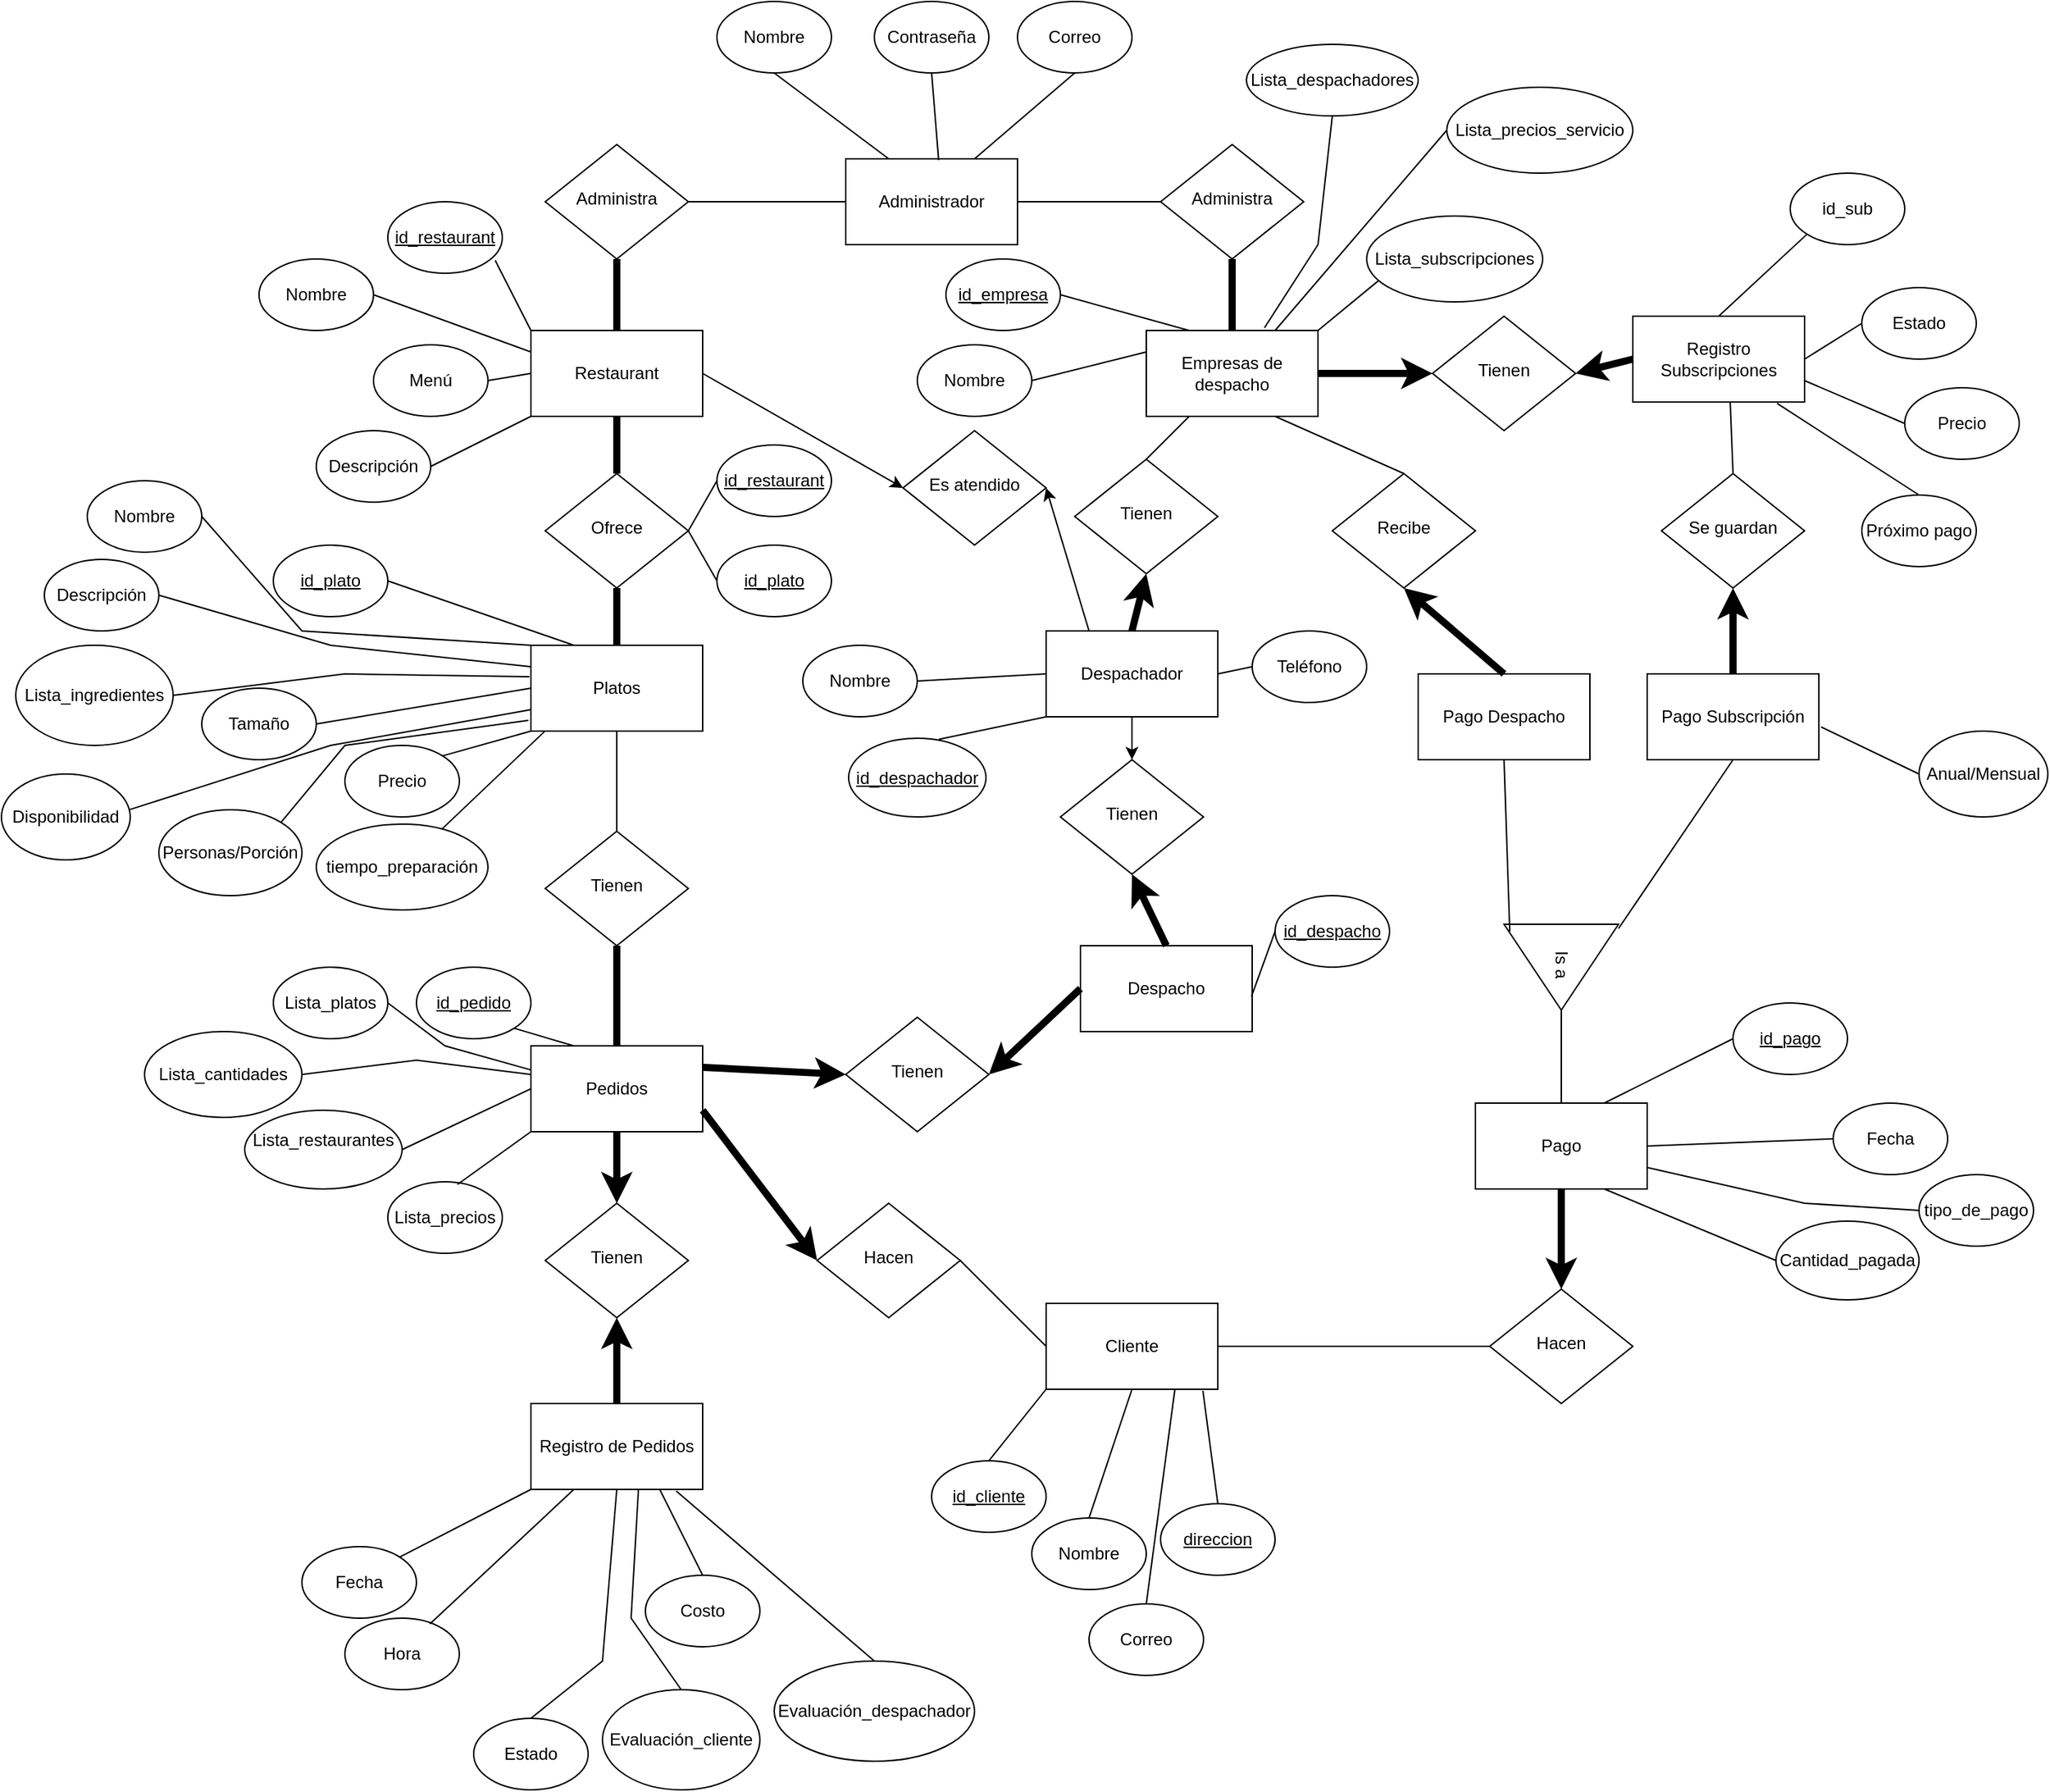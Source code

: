 <mxfile version="24.2.5" type="github">
  <diagram id="C5RBs43oDa-KdzZeNtuy" name="Page-1">
    <mxGraphModel dx="2714" dy="2046" grid="1" gridSize="10" guides="1" tooltips="1" connect="1" arrows="1" fold="1" page="1" pageScale="1" pageWidth="827" pageHeight="1169" math="0" shadow="0">
      <root>
        <mxCell id="WIyWlLk6GJQsqaUBKTNV-0" />
        <mxCell id="WIyWlLk6GJQsqaUBKTNV-1" parent="WIyWlLk6GJQsqaUBKTNV-0" />
        <mxCell id="WIyWlLk6GJQsqaUBKTNV-6" value="Administra" style="rhombus;whiteSpace=wrap;html=1;shadow=0;fontFamily=Helvetica;fontSize=12;align=center;strokeWidth=1;spacing=6;spacingTop=-4;" parent="WIyWlLk6GJQsqaUBKTNV-1" vertex="1">
          <mxGeometry x="130" y="10" width="100" height="80" as="geometry" />
        </mxCell>
        <mxCell id="WIyWlLk6GJQsqaUBKTNV-10" value="Ofrece" style="rhombus;whiteSpace=wrap;html=1;shadow=0;fontFamily=Helvetica;fontSize=12;align=center;strokeWidth=1;spacing=6;spacingTop=-4;" parent="WIyWlLk6GJQsqaUBKTNV-1" vertex="1">
          <mxGeometry x="130" y="240" width="100" height="80" as="geometry" />
        </mxCell>
        <mxCell id="P7yukmsBVSewSL0_P7Qi-1" value="Administrador" style="rounded=0;whiteSpace=wrap;html=1;" parent="WIyWlLk6GJQsqaUBKTNV-1" vertex="1">
          <mxGeometry x="340" y="20" width="120" height="60" as="geometry" />
        </mxCell>
        <mxCell id="P7yukmsBVSewSL0_P7Qi-2" value="Restaurant" style="rounded=0;whiteSpace=wrap;html=1;" parent="WIyWlLk6GJQsqaUBKTNV-1" vertex="1">
          <mxGeometry x="120" y="140" width="120" height="60" as="geometry" />
        </mxCell>
        <mxCell id="P7yukmsBVSewSL0_P7Qi-3" value="&lt;u&gt;id_restaurant&lt;/u&gt;" style="ellipse;whiteSpace=wrap;html=1;" parent="WIyWlLk6GJQsqaUBKTNV-1" vertex="1">
          <mxGeometry x="20" y="50" width="80" height="50" as="geometry" />
        </mxCell>
        <mxCell id="P7yukmsBVSewSL0_P7Qi-6" value="" style="endArrow=none;html=1;rounded=0;entryX=0;entryY=0.5;entryDx=0;entryDy=0;exitX=1;exitY=0.5;exitDx=0;exitDy=0;" parent="WIyWlLk6GJQsqaUBKTNV-1" source="P7yukmsBVSewSL0_P7Qi-1" target="P7yukmsBVSewSL0_P7Qi-9" edge="1">
          <mxGeometry width="50" height="50" relative="1" as="geometry">
            <mxPoint x="390" y="50" as="sourcePoint" />
            <mxPoint x="440" as="targetPoint" />
          </mxGeometry>
        </mxCell>
        <mxCell id="P7yukmsBVSewSL0_P7Qi-7" value="" style="endArrow=none;html=1;rounded=0;entryX=0.938;entryY=0.82;entryDx=0;entryDy=0;entryPerimeter=0;exitX=0;exitY=0;exitDx=0;exitDy=0;" parent="WIyWlLk6GJQsqaUBKTNV-1" source="P7yukmsBVSewSL0_P7Qi-2" target="P7yukmsBVSewSL0_P7Qi-3" edge="1">
          <mxGeometry width="50" height="50" relative="1" as="geometry">
            <mxPoint x="110" y="140" as="sourcePoint" />
            <mxPoint x="160" y="90" as="targetPoint" />
          </mxGeometry>
        </mxCell>
        <mxCell id="P7yukmsBVSewSL0_P7Qi-8" value="Nombre" style="ellipse;whiteSpace=wrap;html=1;" parent="WIyWlLk6GJQsqaUBKTNV-1" vertex="1">
          <mxGeometry x="-70" y="90" width="80" height="50" as="geometry" />
        </mxCell>
        <mxCell id="P7yukmsBVSewSL0_P7Qi-9" value="Administra" style="rhombus;whiteSpace=wrap;html=1;shadow=0;fontFamily=Helvetica;fontSize=12;align=center;strokeWidth=1;spacing=6;spacingTop=-4;" parent="WIyWlLk6GJQsqaUBKTNV-1" vertex="1">
          <mxGeometry x="560" y="10" width="100" height="80" as="geometry" />
        </mxCell>
        <mxCell id="P7yukmsBVSewSL0_P7Qi-13" value="Platos" style="rounded=0;whiteSpace=wrap;html=1;" parent="WIyWlLk6GJQsqaUBKTNV-1" vertex="1">
          <mxGeometry x="120" y="360" width="120" height="60" as="geometry" />
        </mxCell>
        <mxCell id="P7yukmsBVSewSL0_P7Qi-14" value="Tienen" style="rhombus;whiteSpace=wrap;html=1;shadow=0;fontFamily=Helvetica;fontSize=12;align=center;strokeWidth=1;spacing=6;spacingTop=-4;" parent="WIyWlLk6GJQsqaUBKTNV-1" vertex="1">
          <mxGeometry x="130" y="490" width="100" height="80" as="geometry" />
        </mxCell>
        <mxCell id="P7yukmsBVSewSL0_P7Qi-16" value="Pedidos" style="rounded=0;whiteSpace=wrap;html=1;" parent="WIyWlLk6GJQsqaUBKTNV-1" vertex="1">
          <mxGeometry x="120" y="640" width="120" height="60" as="geometry" />
        </mxCell>
        <mxCell id="P7yukmsBVSewSL0_P7Qi-17" value="Registro de Pedidos" style="rounded=0;whiteSpace=wrap;html=1;" parent="WIyWlLk6GJQsqaUBKTNV-1" vertex="1">
          <mxGeometry x="120" y="890" width="120" height="60" as="geometry" />
        </mxCell>
        <mxCell id="P7yukmsBVSewSL0_P7Qi-18" value="Despachador" style="rounded=0;whiteSpace=wrap;html=1;" parent="WIyWlLk6GJQsqaUBKTNV-1" vertex="1">
          <mxGeometry x="480" y="350" width="120" height="60" as="geometry" />
        </mxCell>
        <mxCell id="P7yukmsBVSewSL0_P7Qi-19" value="Cliente" style="rounded=0;whiteSpace=wrap;html=1;" parent="WIyWlLk6GJQsqaUBKTNV-1" vertex="1">
          <mxGeometry x="480" y="820" width="120" height="60" as="geometry" />
        </mxCell>
        <mxCell id="P7yukmsBVSewSL0_P7Qi-20" value="Empresas de despacho" style="rounded=0;whiteSpace=wrap;html=1;" parent="WIyWlLk6GJQsqaUBKTNV-1" vertex="1">
          <mxGeometry x="550" y="140" width="120" height="60" as="geometry" />
        </mxCell>
        <mxCell id="P7yukmsBVSewSL0_P7Qi-21" value="Despacho" style="rounded=0;whiteSpace=wrap;html=1;" parent="WIyWlLk6GJQsqaUBKTNV-1" vertex="1">
          <mxGeometry x="504" y="570" width="120" height="60" as="geometry" />
        </mxCell>
        <mxCell id="P7yukmsBVSewSL0_P7Qi-22" value="Tienen" style="rhombus;whiteSpace=wrap;html=1;shadow=0;fontFamily=Helvetica;fontSize=12;align=center;strokeWidth=1;spacing=6;spacingTop=-4;" parent="WIyWlLk6GJQsqaUBKTNV-1" vertex="1">
          <mxGeometry x="340" y="620" width="100" height="80" as="geometry" />
        </mxCell>
        <mxCell id="P7yukmsBVSewSL0_P7Qi-23" value="Tienen" style="rhombus;whiteSpace=wrap;html=1;shadow=0;fontFamily=Helvetica;fontSize=12;align=center;strokeWidth=1;spacing=6;spacingTop=-4;" parent="WIyWlLk6GJQsqaUBKTNV-1" vertex="1">
          <mxGeometry x="130" y="750" width="100" height="80" as="geometry" />
        </mxCell>
        <mxCell id="P7yukmsBVSewSL0_P7Qi-24" value="Hacen" style="rhombus;whiteSpace=wrap;html=1;shadow=0;fontFamily=Helvetica;fontSize=12;align=center;strokeWidth=1;spacing=6;spacingTop=-4;" parent="WIyWlLk6GJQsqaUBKTNV-1" vertex="1">
          <mxGeometry x="320" y="750" width="100" height="80" as="geometry" />
        </mxCell>
        <mxCell id="P7yukmsBVSewSL0_P7Qi-25" value="Hacen" style="rhombus;whiteSpace=wrap;html=1;shadow=0;fontFamily=Helvetica;fontSize=12;align=center;strokeWidth=1;spacing=6;spacingTop=-4;" parent="WIyWlLk6GJQsqaUBKTNV-1" vertex="1">
          <mxGeometry x="790" y="810" width="100" height="80" as="geometry" />
        </mxCell>
        <mxCell id="P7yukmsBVSewSL0_P7Qi-26" value="Pago" style="rounded=0;whiteSpace=wrap;html=1;" parent="WIyWlLk6GJQsqaUBKTNV-1" vertex="1">
          <mxGeometry x="780" y="680" width="120" height="60" as="geometry" />
        </mxCell>
        <mxCell id="P7yukmsBVSewSL0_P7Qi-27" value="Is a&amp;nbsp;" style="triangle;whiteSpace=wrap;html=1;rotation=90;" parent="WIyWlLk6GJQsqaUBKTNV-1" vertex="1">
          <mxGeometry x="810" y="545" width="60" height="80" as="geometry" />
        </mxCell>
        <mxCell id="P7yukmsBVSewSL0_P7Qi-28" value="Pago Despacho" style="rounded=0;whiteSpace=wrap;html=1;" parent="WIyWlLk6GJQsqaUBKTNV-1" vertex="1">
          <mxGeometry x="740" y="380" width="120" height="60" as="geometry" />
        </mxCell>
        <mxCell id="P7yukmsBVSewSL0_P7Qi-29" value="Pago Subscripción" style="rounded=0;whiteSpace=wrap;html=1;" parent="WIyWlLk6GJQsqaUBKTNV-1" vertex="1">
          <mxGeometry x="900" y="380" width="120" height="60" as="geometry" />
        </mxCell>
        <mxCell id="P7yukmsBVSewSL0_P7Qi-30" value="Registro Subscripciones" style="rounded=0;whiteSpace=wrap;html=1;" parent="WIyWlLk6GJQsqaUBKTNV-1" vertex="1">
          <mxGeometry x="890" y="130" width="120" height="60" as="geometry" />
        </mxCell>
        <mxCell id="P7yukmsBVSewSL0_P7Qi-31" value="Recibe" style="rhombus;whiteSpace=wrap;html=1;shadow=0;fontFamily=Helvetica;fontSize=12;align=center;strokeWidth=1;spacing=6;spacingTop=-4;" parent="WIyWlLk6GJQsqaUBKTNV-1" vertex="1">
          <mxGeometry x="680" y="240" width="100" height="80" as="geometry" />
        </mxCell>
        <mxCell id="P7yukmsBVSewSL0_P7Qi-32" value="Se guardan" style="rhombus;whiteSpace=wrap;html=1;shadow=0;fontFamily=Helvetica;fontSize=12;align=center;strokeWidth=1;spacing=6;spacingTop=-4;" parent="WIyWlLk6GJQsqaUBKTNV-1" vertex="1">
          <mxGeometry x="910" y="240" width="100" height="80" as="geometry" />
        </mxCell>
        <mxCell id="P7yukmsBVSewSL0_P7Qi-33" value="Tienen" style="rhombus;whiteSpace=wrap;html=1;shadow=0;fontFamily=Helvetica;fontSize=12;align=center;strokeWidth=1;spacing=6;spacingTop=-4;" parent="WIyWlLk6GJQsqaUBKTNV-1" vertex="1">
          <mxGeometry x="750" y="130" width="100" height="80" as="geometry" />
        </mxCell>
        <mxCell id="P7yukmsBVSewSL0_P7Qi-34" value="" style="endArrow=none;html=1;rounded=0;exitX=1;exitY=0.5;exitDx=0;exitDy=0;" parent="WIyWlLk6GJQsqaUBKTNV-1" source="WIyWlLk6GJQsqaUBKTNV-6" edge="1">
          <mxGeometry width="50" height="50" relative="1" as="geometry">
            <mxPoint x="300" y="90" as="sourcePoint" />
            <mxPoint x="340" y="50" as="targetPoint" />
          </mxGeometry>
        </mxCell>
        <mxCell id="P7yukmsBVSewSL0_P7Qi-37" value="" style="endArrow=none;html=1;rounded=0;exitX=0.5;exitY=1;exitDx=0;exitDy=0;entryX=0.5;entryY=0;entryDx=0;entryDy=0;strokeWidth=5;" parent="WIyWlLk6GJQsqaUBKTNV-1" source="WIyWlLk6GJQsqaUBKTNV-6" target="P7yukmsBVSewSL0_P7Qi-2" edge="1">
          <mxGeometry width="50" height="50" relative="1" as="geometry">
            <mxPoint x="220" y="110" as="sourcePoint" />
            <mxPoint x="330" y="110" as="targetPoint" />
          </mxGeometry>
        </mxCell>
        <mxCell id="P7yukmsBVSewSL0_P7Qi-39" value="" style="endArrow=none;html=1;rounded=0;exitX=0.5;exitY=1;exitDx=0;exitDy=0;entryX=0.5;entryY=0;entryDx=0;entryDy=0;strokeWidth=5;" parent="WIyWlLk6GJQsqaUBKTNV-1" source="P7yukmsBVSewSL0_P7Qi-2" target="WIyWlLk6GJQsqaUBKTNV-10" edge="1">
          <mxGeometry width="50" height="50" relative="1" as="geometry">
            <mxPoint x="230" y="230" as="sourcePoint" />
            <mxPoint x="230" y="280" as="targetPoint" />
            <Array as="points">
              <mxPoint x="180" y="220" />
            </Array>
          </mxGeometry>
        </mxCell>
        <mxCell id="P7yukmsBVSewSL0_P7Qi-40" value="" style="endArrow=none;html=1;rounded=0;exitX=0.5;exitY=1;exitDx=0;exitDy=0;strokeWidth=5;" parent="WIyWlLk6GJQsqaUBKTNV-1" source="WIyWlLk6GJQsqaUBKTNV-10" edge="1">
          <mxGeometry width="50" height="50" relative="1" as="geometry">
            <mxPoint x="180" y="330" as="sourcePoint" />
            <mxPoint x="180" y="360" as="targetPoint" />
          </mxGeometry>
        </mxCell>
        <mxCell id="P7yukmsBVSewSL0_P7Qi-41" value="" style="endArrow=none;html=1;rounded=0;entryX=0.5;entryY=1;entryDx=0;entryDy=0;exitX=0.5;exitY=0;exitDx=0;exitDy=0;" parent="WIyWlLk6GJQsqaUBKTNV-1" source="P7yukmsBVSewSL0_P7Qi-14" target="P7yukmsBVSewSL0_P7Qi-13" edge="1">
          <mxGeometry width="50" height="50" relative="1" as="geometry">
            <mxPoint x="210" y="480" as="sourcePoint" />
            <mxPoint x="260" y="430" as="targetPoint" />
          </mxGeometry>
        </mxCell>
        <mxCell id="P7yukmsBVSewSL0_P7Qi-42" value="" style="endArrow=none;html=1;rounded=0;exitX=0.5;exitY=1;exitDx=0;exitDy=0;strokeWidth=5;" parent="WIyWlLk6GJQsqaUBKTNV-1" source="P7yukmsBVSewSL0_P7Qi-14" target="P7yukmsBVSewSL0_P7Qi-16" edge="1">
          <mxGeometry width="50" height="50" relative="1" as="geometry">
            <mxPoint x="240" y="610" as="sourcePoint" />
            <mxPoint x="240" y="660" as="targetPoint" />
          </mxGeometry>
        </mxCell>
        <mxCell id="P7yukmsBVSewSL0_P7Qi-44" value="" style="endArrow=classic;html=1;rounded=0;exitX=0.5;exitY=1;exitDx=0;exitDy=0;entryX=0.5;entryY=0;entryDx=0;entryDy=0;strokeWidth=5;" parent="WIyWlLk6GJQsqaUBKTNV-1" source="P7yukmsBVSewSL0_P7Qi-16" target="P7yukmsBVSewSL0_P7Qi-23" edge="1">
          <mxGeometry width="50" height="50" relative="1" as="geometry">
            <mxPoint x="230" y="790" as="sourcePoint" />
            <mxPoint x="280" y="740" as="targetPoint" />
          </mxGeometry>
        </mxCell>
        <mxCell id="P7yukmsBVSewSL0_P7Qi-47" value="" style="endArrow=classic;html=1;rounded=0;exitX=0.5;exitY=0;exitDx=0;exitDy=0;entryX=0.5;entryY=1;entryDx=0;entryDy=0;strokeWidth=5;" parent="WIyWlLk6GJQsqaUBKTNV-1" source="P7yukmsBVSewSL0_P7Qi-17" target="P7yukmsBVSewSL0_P7Qi-23" edge="1">
          <mxGeometry width="50" height="50" relative="1" as="geometry">
            <mxPoint x="300" y="860" as="sourcePoint" />
            <mxPoint x="300" y="910" as="targetPoint" />
          </mxGeometry>
        </mxCell>
        <mxCell id="P7yukmsBVSewSL0_P7Qi-48" value="" style="endArrow=none;html=1;rounded=0;exitX=0;exitY=0.5;exitDx=0;exitDy=0;entryX=1;entryY=0.5;entryDx=0;entryDy=0;" parent="WIyWlLk6GJQsqaUBKTNV-1" source="P7yukmsBVSewSL0_P7Qi-19" target="P7yukmsBVSewSL0_P7Qi-24" edge="1">
          <mxGeometry width="50" height="50" relative="1" as="geometry">
            <mxPoint x="480" y="970" as="sourcePoint" />
            <mxPoint x="530" y="920" as="targetPoint" />
          </mxGeometry>
        </mxCell>
        <mxCell id="P7yukmsBVSewSL0_P7Qi-49" value="" style="endArrow=classic;html=1;rounded=0;exitX=1;exitY=0.75;exitDx=0;exitDy=0;entryX=0;entryY=0.5;entryDx=0;entryDy=0;strokeWidth=5;" parent="WIyWlLk6GJQsqaUBKTNV-1" source="P7yukmsBVSewSL0_P7Qi-16" target="P7yukmsBVSewSL0_P7Qi-24" edge="1">
          <mxGeometry width="50" height="50" relative="1" as="geometry">
            <mxPoint x="290" y="870" as="sourcePoint" />
            <mxPoint x="290" y="810" as="targetPoint" />
          </mxGeometry>
        </mxCell>
        <mxCell id="P7yukmsBVSewSL0_P7Qi-50" value="" style="endArrow=classic;html=1;rounded=0;exitX=1;exitY=0.25;exitDx=0;exitDy=0;entryX=0;entryY=0.5;entryDx=0;entryDy=0;strokeWidth=5;" parent="WIyWlLk6GJQsqaUBKTNV-1" source="P7yukmsBVSewSL0_P7Qi-16" target="P7yukmsBVSewSL0_P7Qi-22" edge="1">
          <mxGeometry width="50" height="50" relative="1" as="geometry">
            <mxPoint x="340" y="610" as="sourcePoint" />
            <mxPoint x="340" y="550" as="targetPoint" />
          </mxGeometry>
        </mxCell>
        <mxCell id="P7yukmsBVSewSL0_P7Qi-51" value="" style="endArrow=classic;html=1;rounded=0;exitX=0;exitY=0.5;exitDx=0;exitDy=0;entryX=1;entryY=0.5;entryDx=0;entryDy=0;strokeWidth=5;" parent="WIyWlLk6GJQsqaUBKTNV-1" source="P7yukmsBVSewSL0_P7Qi-21" target="P7yukmsBVSewSL0_P7Qi-22" edge="1">
          <mxGeometry width="50" height="50" relative="1" as="geometry">
            <mxPoint x="500" y="640" as="sourcePoint" />
            <mxPoint x="500" y="580" as="targetPoint" />
          </mxGeometry>
        </mxCell>
        <mxCell id="P7yukmsBVSewSL0_P7Qi-53" value="Tienen" style="rhombus;whiteSpace=wrap;html=1;shadow=0;fontFamily=Helvetica;fontSize=12;align=center;strokeWidth=1;spacing=6;spacingTop=-4;" parent="WIyWlLk6GJQsqaUBKTNV-1" vertex="1">
          <mxGeometry x="500" y="230" width="100" height="80" as="geometry" />
        </mxCell>
        <mxCell id="P7yukmsBVSewSL0_P7Qi-54" value="Es atendido" style="rhombus;whiteSpace=wrap;html=1;shadow=0;fontFamily=Helvetica;fontSize=12;align=center;strokeWidth=1;spacing=6;spacingTop=-4;" parent="WIyWlLk6GJQsqaUBKTNV-1" vertex="1">
          <mxGeometry x="380" y="210" width="100" height="80" as="geometry" />
        </mxCell>
        <mxCell id="P7yukmsBVSewSL0_P7Qi-57" value="" style="endArrow=none;html=1;rounded=0;entryX=0;entryY=0.5;entryDx=0;entryDy=0;exitX=1;exitY=0.5;exitDx=0;exitDy=0;" parent="WIyWlLk6GJQsqaUBKTNV-1" source="P7yukmsBVSewSL0_P7Qi-19" target="P7yukmsBVSewSL0_P7Qi-25" edge="1">
          <mxGeometry width="50" height="50" relative="1" as="geometry">
            <mxPoint x="720" y="920" as="sourcePoint" />
            <mxPoint x="770" y="870" as="targetPoint" />
          </mxGeometry>
        </mxCell>
        <mxCell id="P7yukmsBVSewSL0_P7Qi-58" value="" style="endArrow=classic;html=1;rounded=0;exitX=0.5;exitY=1;exitDx=0;exitDy=0;entryX=0.5;entryY=0;entryDx=0;entryDy=0;strokeWidth=5;" parent="WIyWlLk6GJQsqaUBKTNV-1" source="P7yukmsBVSewSL0_P7Qi-26" target="P7yukmsBVSewSL0_P7Qi-25" edge="1">
          <mxGeometry width="50" height="50" relative="1" as="geometry">
            <mxPoint x="740" y="770" as="sourcePoint" />
            <mxPoint x="830" y="770" as="targetPoint" />
          </mxGeometry>
        </mxCell>
        <mxCell id="P7yukmsBVSewSL0_P7Qi-59" value="" style="endArrow=none;html=1;rounded=0;entryX=1;entryY=0.5;entryDx=0;entryDy=0;exitX=0.5;exitY=0;exitDx=0;exitDy=0;" parent="WIyWlLk6GJQsqaUBKTNV-1" source="P7yukmsBVSewSL0_P7Qi-26" target="P7yukmsBVSewSL0_P7Qi-27" edge="1">
          <mxGeometry width="50" height="50" relative="1" as="geometry">
            <mxPoint x="730" y="680" as="sourcePoint" />
            <mxPoint x="780" y="630" as="targetPoint" />
          </mxGeometry>
        </mxCell>
        <mxCell id="P7yukmsBVSewSL0_P7Qi-60" value="" style="endArrow=none;html=1;rounded=0;entryX=0.083;entryY=0.95;entryDx=0;entryDy=0;entryPerimeter=0;exitX=0.5;exitY=1;exitDx=0;exitDy=0;" parent="WIyWlLk6GJQsqaUBKTNV-1" source="P7yukmsBVSewSL0_P7Qi-28" target="P7yukmsBVSewSL0_P7Qi-27" edge="1">
          <mxGeometry width="50" height="50" relative="1" as="geometry">
            <mxPoint x="710" y="550" as="sourcePoint" />
            <mxPoint x="760" y="510" as="targetPoint" />
          </mxGeometry>
        </mxCell>
        <mxCell id="P7yukmsBVSewSL0_P7Qi-61" value="" style="endArrow=none;html=1;rounded=0;entryX=0.5;entryY=1;entryDx=0;entryDy=0;exitX=0.05;exitY=0;exitDx=0;exitDy=0;exitPerimeter=0;" parent="WIyWlLk6GJQsqaUBKTNV-1" source="P7yukmsBVSewSL0_P7Qi-27" target="P7yukmsBVSewSL0_P7Qi-29" edge="1">
          <mxGeometry width="50" height="50" relative="1" as="geometry">
            <mxPoint x="960" y="540" as="sourcePoint" />
            <mxPoint x="1010" y="490" as="targetPoint" />
          </mxGeometry>
        </mxCell>
        <mxCell id="P7yukmsBVSewSL0_P7Qi-111" value="" style="endArrow=classic;html=1;rounded=0;exitX=1;exitY=0.5;exitDx=0;exitDy=0;entryX=0;entryY=0.5;entryDx=0;entryDy=0;strokeWidth=5;" parent="WIyWlLk6GJQsqaUBKTNV-1" source="P7yukmsBVSewSL0_P7Qi-20" target="P7yukmsBVSewSL0_P7Qi-33" edge="1">
          <mxGeometry width="50" height="50" relative="1" as="geometry">
            <mxPoint x="740" y="120" as="sourcePoint" />
            <mxPoint x="740" y="220" as="targetPoint" />
          </mxGeometry>
        </mxCell>
        <mxCell id="P7yukmsBVSewSL0_P7Qi-112" value="" style="endArrow=classic;html=1;rounded=0;entryX=1;entryY=0.5;entryDx=0;entryDy=0;strokeWidth=5;exitX=0;exitY=0.5;exitDx=0;exitDy=0;" parent="WIyWlLk6GJQsqaUBKTNV-1" source="P7yukmsBVSewSL0_P7Qi-30" target="P7yukmsBVSewSL0_P7Qi-33" edge="1">
          <mxGeometry width="50" height="50" relative="1" as="geometry">
            <mxPoint x="880" y="170" as="sourcePoint" />
            <mxPoint x="870" y="250" as="targetPoint" />
          </mxGeometry>
        </mxCell>
        <mxCell id="P7yukmsBVSewSL0_P7Qi-113" value="" style="endArrow=classic;html=1;rounded=0;exitX=0.5;exitY=0;exitDx=0;exitDy=0;entryX=0.5;entryY=1;entryDx=0;entryDy=0;strokeWidth=5;" parent="WIyWlLk6GJQsqaUBKTNV-1" source="P7yukmsBVSewSL0_P7Qi-29" target="P7yukmsBVSewSL0_P7Qi-32" edge="1">
          <mxGeometry width="50" height="50" relative="1" as="geometry">
            <mxPoint x="870" y="390" as="sourcePoint" />
            <mxPoint x="870" y="490" as="targetPoint" />
          </mxGeometry>
        </mxCell>
        <mxCell id="P7yukmsBVSewSL0_P7Qi-114" value="" style="endArrow=none;html=1;rounded=0;entryX=0.567;entryY=1;entryDx=0;entryDy=0;entryPerimeter=0;exitX=0.5;exitY=0;exitDx=0;exitDy=0;" parent="WIyWlLk6GJQsqaUBKTNV-1" source="P7yukmsBVSewSL0_P7Qi-32" target="P7yukmsBVSewSL0_P7Qi-30" edge="1">
          <mxGeometry width="50" height="50" relative="1" as="geometry">
            <mxPoint x="860" y="310" as="sourcePoint" />
            <mxPoint x="910" y="260" as="targetPoint" />
          </mxGeometry>
        </mxCell>
        <mxCell id="P7yukmsBVSewSL0_P7Qi-115" value="" style="endArrow=classic;html=1;rounded=0;exitX=0.5;exitY=0;exitDx=0;exitDy=0;entryX=0.5;entryY=1;entryDx=0;entryDy=0;strokeWidth=5;" parent="WIyWlLk6GJQsqaUBKTNV-1" source="P7yukmsBVSewSL0_P7Qi-28" target="P7yukmsBVSewSL0_P7Qi-31" edge="1">
          <mxGeometry width="50" height="50" relative="1" as="geometry">
            <mxPoint x="800" y="350" as="sourcePoint" />
            <mxPoint x="800" y="450" as="targetPoint" />
          </mxGeometry>
        </mxCell>
        <mxCell id="P7yukmsBVSewSL0_P7Qi-116" value="" style="endArrow=none;html=1;rounded=0;entryX=0.75;entryY=1;entryDx=0;entryDy=0;exitX=0.5;exitY=0;exitDx=0;exitDy=0;" parent="WIyWlLk6GJQsqaUBKTNV-1" source="P7yukmsBVSewSL0_P7Qi-31" target="P7yukmsBVSewSL0_P7Qi-20" edge="1">
          <mxGeometry width="50" height="50" relative="1" as="geometry">
            <mxPoint x="630" y="290" as="sourcePoint" />
            <mxPoint x="680" y="240" as="targetPoint" />
          </mxGeometry>
        </mxCell>
        <mxCell id="P7yukmsBVSewSL0_P7Qi-118" value="" style="endArrow=none;html=1;rounded=0;entryX=0.25;entryY=1;entryDx=0;entryDy=0;exitX=0.5;exitY=0;exitDx=0;exitDy=0;" parent="WIyWlLk6GJQsqaUBKTNV-1" source="P7yukmsBVSewSL0_P7Qi-53" target="P7yukmsBVSewSL0_P7Qi-20" edge="1">
          <mxGeometry width="50" height="50" relative="1" as="geometry">
            <mxPoint x="350" y="490" as="sourcePoint" />
            <mxPoint x="400" y="440" as="targetPoint" />
          </mxGeometry>
        </mxCell>
        <mxCell id="P7yukmsBVSewSL0_P7Qi-119" value="" style="endArrow=classic;html=1;rounded=0;exitX=0.5;exitY=0;exitDx=0;exitDy=0;entryX=0.5;entryY=1;entryDx=0;entryDy=0;strokeWidth=5;" parent="WIyWlLk6GJQsqaUBKTNV-1" source="P7yukmsBVSewSL0_P7Qi-18" target="P7yukmsBVSewSL0_P7Qi-53" edge="1">
          <mxGeometry width="50" height="50" relative="1" as="geometry">
            <mxPoint x="400" y="380" as="sourcePoint" />
            <mxPoint x="400" y="480" as="targetPoint" />
          </mxGeometry>
        </mxCell>
        <mxCell id="P7yukmsBVSewSL0_P7Qi-120" value="" style="endArrow=classic;html=1;rounded=0;exitX=0.5;exitY=1;exitDx=0;exitDy=0;entryX=0.5;entryY=0;entryDx=0;entryDy=0;" parent="WIyWlLk6GJQsqaUBKTNV-1" source="P7yukmsBVSewSL0_P7Qi-18" target="tFClhKmgD2rs8W0ACUco-0" edge="1">
          <mxGeometry width="50" height="50" relative="1" as="geometry">
            <mxPoint x="360" y="520" as="sourcePoint" />
            <mxPoint x="550" y="430" as="targetPoint" />
          </mxGeometry>
        </mxCell>
        <mxCell id="P7yukmsBVSewSL0_P7Qi-121" value="" style="endArrow=classic;html=1;rounded=0;entryX=1;entryY=0.5;entryDx=0;entryDy=0;exitX=0.25;exitY=0;exitDx=0;exitDy=0;" parent="WIyWlLk6GJQsqaUBKTNV-1" source="P7yukmsBVSewSL0_P7Qi-18" target="P7yukmsBVSewSL0_P7Qi-54" edge="1">
          <mxGeometry width="50" height="50" relative="1" as="geometry">
            <mxPoint x="380" y="430" as="sourcePoint" />
            <mxPoint x="430" y="380" as="targetPoint" />
          </mxGeometry>
        </mxCell>
        <mxCell id="P7yukmsBVSewSL0_P7Qi-122" value="" style="endArrow=none;html=1;rounded=0;exitX=0.5;exitY=1;exitDx=0;exitDy=0;entryX=0.5;entryY=0;entryDx=0;entryDy=0;strokeWidth=5;" parent="WIyWlLk6GJQsqaUBKTNV-1" source="P7yukmsBVSewSL0_P7Qi-9" target="P7yukmsBVSewSL0_P7Qi-20" edge="1">
          <mxGeometry width="50" height="50" relative="1" as="geometry">
            <mxPoint x="420" y="150" as="sourcePoint" />
            <mxPoint x="420" y="190" as="targetPoint" />
            <Array as="points" />
          </mxGeometry>
        </mxCell>
        <mxCell id="P7yukmsBVSewSL0_P7Qi-123" value="" style="endArrow=classic;html=1;rounded=0;entryX=0;entryY=0.5;entryDx=0;entryDy=0;exitX=1;exitY=0.5;exitDx=0;exitDy=0;" parent="WIyWlLk6GJQsqaUBKTNV-1" source="P7yukmsBVSewSL0_P7Qi-2" target="P7yukmsBVSewSL0_P7Qi-54" edge="1">
          <mxGeometry width="50" height="50" relative="1" as="geometry">
            <mxPoint x="360" y="190" as="sourcePoint" />
            <mxPoint x="300" y="70" as="targetPoint" />
          </mxGeometry>
        </mxCell>
        <mxCell id="P7yukmsBVSewSL0_P7Qi-124" value="Menú" style="ellipse;whiteSpace=wrap;html=1;" parent="WIyWlLk6GJQsqaUBKTNV-1" vertex="1">
          <mxGeometry x="10" y="150" width="80" height="50" as="geometry" />
        </mxCell>
        <mxCell id="P7yukmsBVSewSL0_P7Qi-125" value="Descripción" style="ellipse;whiteSpace=wrap;html=1;" parent="WIyWlLk6GJQsqaUBKTNV-1" vertex="1">
          <mxGeometry x="-30" y="210" width="80" height="50" as="geometry" />
        </mxCell>
        <mxCell id="P7yukmsBVSewSL0_P7Qi-126" value="" style="endArrow=none;html=1;rounded=0;entryX=0;entryY=1;entryDx=0;entryDy=0;exitX=1;exitY=0.5;exitDx=0;exitDy=0;" parent="WIyWlLk6GJQsqaUBKTNV-1" source="P7yukmsBVSewSL0_P7Qi-125" target="P7yukmsBVSewSL0_P7Qi-2" edge="1">
          <mxGeometry width="50" height="50" relative="1" as="geometry">
            <mxPoint x="80" y="300" as="sourcePoint" />
            <mxPoint x="130" y="250" as="targetPoint" />
          </mxGeometry>
        </mxCell>
        <mxCell id="P7yukmsBVSewSL0_P7Qi-127" value="" style="endArrow=none;html=1;rounded=0;entryX=0;entryY=0.5;entryDx=0;entryDy=0;exitX=1;exitY=0.5;exitDx=0;exitDy=0;" parent="WIyWlLk6GJQsqaUBKTNV-1" source="P7yukmsBVSewSL0_P7Qi-124" target="P7yukmsBVSewSL0_P7Qi-2" edge="1">
          <mxGeometry width="50" height="50" relative="1" as="geometry">
            <mxPoint x="10" y="340" as="sourcePoint" />
            <mxPoint x="60" y="290" as="targetPoint" />
          </mxGeometry>
        </mxCell>
        <mxCell id="P7yukmsBVSewSL0_P7Qi-128" value="" style="endArrow=none;html=1;rounded=0;entryX=0;entryY=0.25;entryDx=0;entryDy=0;exitX=1;exitY=0.5;exitDx=0;exitDy=0;" parent="WIyWlLk6GJQsqaUBKTNV-1" source="P7yukmsBVSewSL0_P7Qi-8" target="P7yukmsBVSewSL0_P7Qi-2" edge="1">
          <mxGeometry width="50" height="50" relative="1" as="geometry">
            <mxPoint x="50" y="160" as="sourcePoint" />
            <mxPoint x="100" y="110" as="targetPoint" />
          </mxGeometry>
        </mxCell>
        <mxCell id="P7yukmsBVSewSL0_P7Qi-130" value="&lt;u&gt;id_cliente&lt;/u&gt;" style="ellipse;whiteSpace=wrap;html=1;" parent="WIyWlLk6GJQsqaUBKTNV-1" vertex="1">
          <mxGeometry x="400" y="930" width="80" height="50" as="geometry" />
        </mxCell>
        <mxCell id="P7yukmsBVSewSL0_P7Qi-131" value="Nombre" style="ellipse;whiteSpace=wrap;html=1;" parent="WIyWlLk6GJQsqaUBKTNV-1" vertex="1">
          <mxGeometry x="470" y="970" width="80" height="50" as="geometry" />
        </mxCell>
        <mxCell id="P7yukmsBVSewSL0_P7Qi-132" value="Correo" style="ellipse;whiteSpace=wrap;html=1;" parent="WIyWlLk6GJQsqaUBKTNV-1" vertex="1">
          <mxGeometry x="510" y="1030" width="80" height="50" as="geometry" />
        </mxCell>
        <mxCell id="P7yukmsBVSewSL0_P7Qi-133" value="" style="endArrow=none;html=1;rounded=0;entryX=0;entryY=1;entryDx=0;entryDy=0;exitX=0.5;exitY=0;exitDx=0;exitDy=0;" parent="WIyWlLk6GJQsqaUBKTNV-1" source="P7yukmsBVSewSL0_P7Qi-130" target="P7yukmsBVSewSL0_P7Qi-19" edge="1">
          <mxGeometry width="50" height="50" relative="1" as="geometry">
            <mxPoint x="500" y="960" as="sourcePoint" />
            <mxPoint x="550" y="910" as="targetPoint" />
          </mxGeometry>
        </mxCell>
        <mxCell id="P7yukmsBVSewSL0_P7Qi-134" value="" style="endArrow=none;html=1;rounded=0;entryX=0.5;entryY=1;entryDx=0;entryDy=0;exitX=0.5;exitY=0;exitDx=0;exitDy=0;" parent="WIyWlLk6GJQsqaUBKTNV-1" source="P7yukmsBVSewSL0_P7Qi-131" target="P7yukmsBVSewSL0_P7Qi-19" edge="1">
          <mxGeometry width="50" height="50" relative="1" as="geometry">
            <mxPoint x="520" y="980" as="sourcePoint" />
            <mxPoint x="570" y="930" as="targetPoint" />
          </mxGeometry>
        </mxCell>
        <mxCell id="P7yukmsBVSewSL0_P7Qi-135" value="" style="endArrow=none;html=1;rounded=0;entryX=0.75;entryY=1;entryDx=0;entryDy=0;exitX=0.5;exitY=0;exitDx=0;exitDy=0;" parent="WIyWlLk6GJQsqaUBKTNV-1" source="P7yukmsBVSewSL0_P7Qi-132" target="P7yukmsBVSewSL0_P7Qi-19" edge="1">
          <mxGeometry width="50" height="50" relative="1" as="geometry">
            <mxPoint x="640" y="970" as="sourcePoint" />
            <mxPoint x="690" y="920" as="targetPoint" />
          </mxGeometry>
        </mxCell>
        <mxCell id="P7yukmsBVSewSL0_P7Qi-136" value="Nombre" style="ellipse;whiteSpace=wrap;html=1;" parent="WIyWlLk6GJQsqaUBKTNV-1" vertex="1">
          <mxGeometry x="-190" y="245" width="80" height="50" as="geometry" />
        </mxCell>
        <mxCell id="P7yukmsBVSewSL0_P7Qi-137" value="&lt;u&gt;id_plato&lt;/u&gt;" style="ellipse;whiteSpace=wrap;html=1;" parent="WIyWlLk6GJQsqaUBKTNV-1" vertex="1">
          <mxGeometry x="-60" y="290" width="80" height="50" as="geometry" />
        </mxCell>
        <mxCell id="P7yukmsBVSewSL0_P7Qi-138" value="Descripción" style="ellipse;whiteSpace=wrap;html=1;" parent="WIyWlLk6GJQsqaUBKTNV-1" vertex="1">
          <mxGeometry x="-220" y="300" width="80" height="50" as="geometry" />
        </mxCell>
        <mxCell id="P7yukmsBVSewSL0_P7Qi-139" value="Tamaño" style="ellipse;whiteSpace=wrap;html=1;" parent="WIyWlLk6GJQsqaUBKTNV-1" vertex="1">
          <mxGeometry x="-110" y="390" width="80" height="50" as="geometry" />
        </mxCell>
        <mxCell id="P7yukmsBVSewSL0_P7Qi-140" value="Disponibilidad" style="ellipse;whiteSpace=wrap;html=1;" parent="WIyWlLk6GJQsqaUBKTNV-1" vertex="1">
          <mxGeometry x="-250" y="450" width="90" height="60" as="geometry" />
        </mxCell>
        <mxCell id="P7yukmsBVSewSL0_P7Qi-141" value="Personas/Porción" style="ellipse;whiteSpace=wrap;html=1;" parent="WIyWlLk6GJQsqaUBKTNV-1" vertex="1">
          <mxGeometry x="-140" y="475" width="100" height="60" as="geometry" />
        </mxCell>
        <mxCell id="P7yukmsBVSewSL0_P7Qi-142" value="Lista_ingredientes" style="ellipse;whiteSpace=wrap;html=1;" parent="WIyWlLk6GJQsqaUBKTNV-1" vertex="1">
          <mxGeometry x="-240" y="360" width="110" height="70" as="geometry" />
        </mxCell>
        <mxCell id="P7yukmsBVSewSL0_P7Qi-143" value="Precio" style="ellipse;whiteSpace=wrap;html=1;" parent="WIyWlLk6GJQsqaUBKTNV-1" vertex="1">
          <mxGeometry x="-10" y="430" width="80" height="50" as="geometry" />
        </mxCell>
        <mxCell id="P7yukmsBVSewSL0_P7Qi-144" value="" style="endArrow=none;html=1;rounded=0;entryX=1;entryY=0.5;entryDx=0;entryDy=0;exitX=0.25;exitY=0;exitDx=0;exitDy=0;" parent="WIyWlLk6GJQsqaUBKTNV-1" source="P7yukmsBVSewSL0_P7Qi-13" target="P7yukmsBVSewSL0_P7Qi-137" edge="1">
          <mxGeometry width="50" height="50" relative="1" as="geometry">
            <mxPoint x="80" y="410" as="sourcePoint" />
            <mxPoint x="130" y="360" as="targetPoint" />
          </mxGeometry>
        </mxCell>
        <mxCell id="P7yukmsBVSewSL0_P7Qi-145" value="" style="endArrow=none;html=1;rounded=0;entryX=0;entryY=1;entryDx=0;entryDy=0;exitX=1;exitY=0;exitDx=0;exitDy=0;" parent="WIyWlLk6GJQsqaUBKTNV-1" source="P7yukmsBVSewSL0_P7Qi-143" target="P7yukmsBVSewSL0_P7Qi-13" edge="1">
          <mxGeometry width="50" height="50" relative="1" as="geometry">
            <mxPoint x="70" y="450" as="sourcePoint" />
            <mxPoint x="120" y="400" as="targetPoint" />
          </mxGeometry>
        </mxCell>
        <mxCell id="P7yukmsBVSewSL0_P7Qi-146" value="" style="endArrow=none;html=1;rounded=0;entryX=1;entryY=0.5;entryDx=0;entryDy=0;exitX=0;exitY=0;exitDx=0;exitDy=0;" parent="WIyWlLk6GJQsqaUBKTNV-1" source="P7yukmsBVSewSL0_P7Qi-13" target="P7yukmsBVSewSL0_P7Qi-136" edge="1">
          <mxGeometry width="50" height="50" relative="1" as="geometry">
            <mxPoint x="-280" y="410" as="sourcePoint" />
            <mxPoint x="-230" y="360" as="targetPoint" />
            <Array as="points">
              <mxPoint x="-40" y="350" />
            </Array>
          </mxGeometry>
        </mxCell>
        <mxCell id="P7yukmsBVSewSL0_P7Qi-147" value="" style="endArrow=none;html=1;rounded=0;entryX=1;entryY=0.5;entryDx=0;entryDy=0;exitX=0;exitY=0.25;exitDx=0;exitDy=0;" parent="WIyWlLk6GJQsqaUBKTNV-1" source="P7yukmsBVSewSL0_P7Qi-13" target="P7yukmsBVSewSL0_P7Qi-138" edge="1">
          <mxGeometry width="50" height="50" relative="1" as="geometry">
            <mxPoint x="-300" y="450" as="sourcePoint" />
            <mxPoint x="-250" y="400" as="targetPoint" />
            <Array as="points">
              <mxPoint x="-20" y="360" />
            </Array>
          </mxGeometry>
        </mxCell>
        <mxCell id="P7yukmsBVSewSL0_P7Qi-148" value="" style="endArrow=none;html=1;rounded=0;exitX=1;exitY=0.5;exitDx=0;exitDy=0;entryX=-0.008;entryY=0.367;entryDx=0;entryDy=0;entryPerimeter=0;" parent="WIyWlLk6GJQsqaUBKTNV-1" source="P7yukmsBVSewSL0_P7Qi-142" target="P7yukmsBVSewSL0_P7Qi-13" edge="1">
          <mxGeometry width="50" height="50" relative="1" as="geometry">
            <mxPoint x="-420" y="490" as="sourcePoint" />
            <mxPoint x="90" y="390" as="targetPoint" />
            <Array as="points">
              <mxPoint x="-10" y="380" />
            </Array>
          </mxGeometry>
        </mxCell>
        <mxCell id="P7yukmsBVSewSL0_P7Qi-149" value="" style="endArrow=none;html=1;rounded=0;entryX=1;entryY=0.5;entryDx=0;entryDy=0;exitX=0;exitY=0.5;exitDx=0;exitDy=0;" parent="WIyWlLk6GJQsqaUBKTNV-1" source="P7yukmsBVSewSL0_P7Qi-13" target="P7yukmsBVSewSL0_P7Qi-139" edge="1">
          <mxGeometry width="50" height="50" relative="1" as="geometry">
            <mxPoint x="-260" y="570" as="sourcePoint" />
            <mxPoint x="-210" y="520" as="targetPoint" />
          </mxGeometry>
        </mxCell>
        <mxCell id="P7yukmsBVSewSL0_P7Qi-150" value="" style="endArrow=none;html=1;rounded=0;entryX=0;entryY=0.75;entryDx=0;entryDy=0;exitX=0.989;exitY=0.418;exitDx=0;exitDy=0;exitPerimeter=0;" parent="WIyWlLk6GJQsqaUBKTNV-1" source="P7yukmsBVSewSL0_P7Qi-140" target="P7yukmsBVSewSL0_P7Qi-13" edge="1">
          <mxGeometry width="50" height="50" relative="1" as="geometry">
            <mxPoint x="-270" y="640" as="sourcePoint" />
            <mxPoint x="-220" y="590" as="targetPoint" />
            <Array as="points">
              <mxPoint x="-20" y="430" />
            </Array>
          </mxGeometry>
        </mxCell>
        <mxCell id="P7yukmsBVSewSL0_P7Qi-151" value="" style="endArrow=none;html=1;rounded=0;entryX=-0.015;entryY=0.875;entryDx=0;entryDy=0;entryPerimeter=0;exitX=1;exitY=0;exitDx=0;exitDy=0;" parent="WIyWlLk6GJQsqaUBKTNV-1" source="P7yukmsBVSewSL0_P7Qi-141" target="P7yukmsBVSewSL0_P7Qi-13" edge="1">
          <mxGeometry width="50" height="50" relative="1" as="geometry">
            <mxPoint x="-110" y="700" as="sourcePoint" />
            <mxPoint x="-60" y="650" as="targetPoint" />
            <Array as="points">
              <mxPoint x="-10" y="430" />
            </Array>
          </mxGeometry>
        </mxCell>
        <mxCell id="P7yukmsBVSewSL0_P7Qi-152" value="tiempo_preparación" style="ellipse;whiteSpace=wrap;html=1;" parent="WIyWlLk6GJQsqaUBKTNV-1" vertex="1">
          <mxGeometry x="-30" y="485" width="120" height="60" as="geometry" />
        </mxCell>
        <mxCell id="P7yukmsBVSewSL0_P7Qi-153" value="" style="endArrow=none;html=1;rounded=0;entryX=0.079;entryY=1.005;entryDx=0;entryDy=0;entryPerimeter=0;" parent="WIyWlLk6GJQsqaUBKTNV-1" source="P7yukmsBVSewSL0_P7Qi-152" target="P7yukmsBVSewSL0_P7Qi-13" edge="1">
          <mxGeometry width="50" height="50" relative="1" as="geometry">
            <mxPoint x="70" y="540" as="sourcePoint" />
            <mxPoint x="120" y="490" as="targetPoint" />
          </mxGeometry>
        </mxCell>
        <mxCell id="P7yukmsBVSewSL0_P7Qi-156" value="&lt;u&gt;id_pedido&lt;/u&gt;" style="ellipse;whiteSpace=wrap;html=1;" parent="WIyWlLk6GJQsqaUBKTNV-1" vertex="1">
          <mxGeometry x="40" y="585" width="80" height="50" as="geometry" />
        </mxCell>
        <mxCell id="P7yukmsBVSewSL0_P7Qi-157" value="Lista_platos" style="ellipse;whiteSpace=wrap;html=1;" parent="WIyWlLk6GJQsqaUBKTNV-1" vertex="1">
          <mxGeometry x="-60" y="585" width="80" height="50" as="geometry" />
        </mxCell>
        <mxCell id="P7yukmsBVSewSL0_P7Qi-158" value="Lista_restaurantes&lt;div&gt;&lt;br/&gt;&lt;/div&gt;" style="ellipse;whiteSpace=wrap;html=1;" parent="WIyWlLk6GJQsqaUBKTNV-1" vertex="1">
          <mxGeometry x="-80" y="685" width="110" height="55" as="geometry" />
        </mxCell>
        <mxCell id="P7yukmsBVSewSL0_P7Qi-159" value="Lista_cantidades" style="ellipse;whiteSpace=wrap;html=1;" parent="WIyWlLk6GJQsqaUBKTNV-1" vertex="1">
          <mxGeometry x="-150" y="630" width="110" height="60" as="geometry" />
        </mxCell>
        <mxCell id="P7yukmsBVSewSL0_P7Qi-161" value="Lista_precios" style="ellipse;whiteSpace=wrap;html=1;" parent="WIyWlLk6GJQsqaUBKTNV-1" vertex="1">
          <mxGeometry x="20" y="735" width="80" height="50" as="geometry" />
        </mxCell>
        <mxCell id="P7yukmsBVSewSL0_P7Qi-162" value="" style="endArrow=none;html=1;rounded=0;entryX=1;entryY=1;entryDx=0;entryDy=0;exitX=0.25;exitY=0;exitDx=0;exitDy=0;" parent="WIyWlLk6GJQsqaUBKTNV-1" source="P7yukmsBVSewSL0_P7Qi-16" target="P7yukmsBVSewSL0_P7Qi-156" edge="1">
          <mxGeometry width="50" height="50" relative="1" as="geometry">
            <mxPoint x="-220" y="830" as="sourcePoint" />
            <mxPoint x="-170" y="780" as="targetPoint" />
          </mxGeometry>
        </mxCell>
        <mxCell id="P7yukmsBVSewSL0_P7Qi-163" value="" style="endArrow=none;html=1;rounded=0;entryX=1;entryY=0.5;entryDx=0;entryDy=0;exitX=0;exitY=0.28;exitDx=0;exitDy=0;exitPerimeter=0;" parent="WIyWlLk6GJQsqaUBKTNV-1" source="P7yukmsBVSewSL0_P7Qi-16" target="P7yukmsBVSewSL0_P7Qi-157" edge="1">
          <mxGeometry width="50" height="50" relative="1" as="geometry">
            <mxPoint x="-320" y="710" as="sourcePoint" />
            <mxPoint x="-270" y="660" as="targetPoint" />
            <Array as="points">
              <mxPoint x="60" y="640" />
            </Array>
          </mxGeometry>
        </mxCell>
        <mxCell id="P7yukmsBVSewSL0_P7Qi-164" value="" style="endArrow=none;html=1;rounded=0;entryX=1;entryY=0.5;entryDx=0;entryDy=0;" parent="WIyWlLk6GJQsqaUBKTNV-1" target="P7yukmsBVSewSL0_P7Qi-159" edge="1">
          <mxGeometry width="50" height="50" relative="1" as="geometry">
            <mxPoint x="120" y="660" as="sourcePoint" />
            <mxPoint x="-310" y="690" as="targetPoint" />
            <Array as="points">
              <mxPoint x="40" y="650" />
            </Array>
          </mxGeometry>
        </mxCell>
        <mxCell id="P7yukmsBVSewSL0_P7Qi-165" value="" style="endArrow=none;html=1;rounded=0;entryX=0;entryY=0.5;entryDx=0;entryDy=0;exitX=1;exitY=0.5;exitDx=0;exitDy=0;" parent="WIyWlLk6GJQsqaUBKTNV-1" source="P7yukmsBVSewSL0_P7Qi-158" target="P7yukmsBVSewSL0_P7Qi-16" edge="1">
          <mxGeometry width="50" height="50" relative="1" as="geometry">
            <mxPoint x="-180" y="830" as="sourcePoint" />
            <mxPoint x="-130" y="780" as="targetPoint" />
          </mxGeometry>
        </mxCell>
        <mxCell id="P7yukmsBVSewSL0_P7Qi-166" value="" style="endArrow=none;html=1;rounded=0;entryX=0;entryY=1;entryDx=0;entryDy=0;exitX=0.608;exitY=0.037;exitDx=0;exitDy=0;exitPerimeter=0;" parent="WIyWlLk6GJQsqaUBKTNV-1" source="P7yukmsBVSewSL0_P7Qi-161" target="P7yukmsBVSewSL0_P7Qi-16" edge="1">
          <mxGeometry width="50" height="50" relative="1" as="geometry">
            <mxPoint x="-110" y="900" as="sourcePoint" />
            <mxPoint x="-60" y="850" as="targetPoint" />
          </mxGeometry>
        </mxCell>
        <mxCell id="P7yukmsBVSewSL0_P7Qi-171" value="Fecha" style="ellipse;whiteSpace=wrap;html=1;" parent="WIyWlLk6GJQsqaUBKTNV-1" vertex="1">
          <mxGeometry x="-40" y="990" width="80" height="50" as="geometry" />
        </mxCell>
        <mxCell id="P7yukmsBVSewSL0_P7Qi-172" value="" style="endArrow=none;html=1;rounded=0;entryX=0;entryY=1;entryDx=0;entryDy=0;exitX=1;exitY=0;exitDx=0;exitDy=0;" parent="WIyWlLk6GJQsqaUBKTNV-1" source="P7yukmsBVSewSL0_P7Qi-171" target="P7yukmsBVSewSL0_P7Qi-17" edge="1">
          <mxGeometry width="50" height="50" relative="1" as="geometry">
            <mxPoint x="40" y="1090" as="sourcePoint" />
            <mxPoint x="90" y="1040" as="targetPoint" />
          </mxGeometry>
        </mxCell>
        <mxCell id="P7yukmsBVSewSL0_P7Qi-173" value="Hora" style="ellipse;whiteSpace=wrap;html=1;" parent="WIyWlLk6GJQsqaUBKTNV-1" vertex="1">
          <mxGeometry x="-10" y="1040" width="80" height="50" as="geometry" />
        </mxCell>
        <mxCell id="P7yukmsBVSewSL0_P7Qi-175" value="" style="endArrow=none;html=1;rounded=0;entryX=0.25;entryY=1;entryDx=0;entryDy=0;exitX=0.743;exitY=0.081;exitDx=0;exitDy=0;exitPerimeter=0;" parent="WIyWlLk6GJQsqaUBKTNV-1" source="P7yukmsBVSewSL0_P7Qi-173" target="P7yukmsBVSewSL0_P7Qi-17" edge="1">
          <mxGeometry width="50" height="50" relative="1" as="geometry">
            <mxPoint x="140" y="1030" as="sourcePoint" />
            <mxPoint x="190" y="980" as="targetPoint" />
          </mxGeometry>
        </mxCell>
        <mxCell id="P7yukmsBVSewSL0_P7Qi-178" value="Estado" style="ellipse;whiteSpace=wrap;html=1;" parent="WIyWlLk6GJQsqaUBKTNV-1" vertex="1">
          <mxGeometry x="80" y="1110" width="80" height="50" as="geometry" />
        </mxCell>
        <mxCell id="P7yukmsBVSewSL0_P7Qi-179" value="" style="endArrow=none;html=1;rounded=0;entryX=0.5;entryY=1;entryDx=0;entryDy=0;exitX=0.5;exitY=0;exitDx=0;exitDy=0;" parent="WIyWlLk6GJQsqaUBKTNV-1" source="P7yukmsBVSewSL0_P7Qi-178" target="P7yukmsBVSewSL0_P7Qi-17" edge="1">
          <mxGeometry width="50" height="50" relative="1" as="geometry">
            <mxPoint x="210" y="1070" as="sourcePoint" />
            <mxPoint x="260" y="1020" as="targetPoint" />
            <Array as="points">
              <mxPoint x="170" y="1070" />
            </Array>
          </mxGeometry>
        </mxCell>
        <mxCell id="P7yukmsBVSewSL0_P7Qi-180" value="Costo" style="ellipse;whiteSpace=wrap;html=1;" parent="WIyWlLk6GJQsqaUBKTNV-1" vertex="1">
          <mxGeometry x="200" y="1010" width="80" height="50" as="geometry" />
        </mxCell>
        <mxCell id="P7yukmsBVSewSL0_P7Qi-181" value="" style="endArrow=none;html=1;rounded=0;entryX=0.75;entryY=1;entryDx=0;entryDy=0;exitX=0.5;exitY=0;exitDx=0;exitDy=0;" parent="WIyWlLk6GJQsqaUBKTNV-1" source="P7yukmsBVSewSL0_P7Qi-180" target="P7yukmsBVSewSL0_P7Qi-17" edge="1">
          <mxGeometry width="50" height="50" relative="1" as="geometry">
            <mxPoint x="220" y="1040" as="sourcePoint" />
            <mxPoint x="250" y="990" as="targetPoint" />
          </mxGeometry>
        </mxCell>
        <mxCell id="P7yukmsBVSewSL0_P7Qi-182" value="Evaluación_cliente" style="ellipse;whiteSpace=wrap;html=1;" parent="WIyWlLk6GJQsqaUBKTNV-1" vertex="1">
          <mxGeometry x="170" y="1090" width="110" height="70" as="geometry" />
        </mxCell>
        <mxCell id="P7yukmsBVSewSL0_P7Qi-183" value="" style="endArrow=none;html=1;rounded=0;entryX=0.626;entryY=1.004;entryDx=0;entryDy=0;entryPerimeter=0;exitX=0.5;exitY=0;exitDx=0;exitDy=0;" parent="WIyWlLk6GJQsqaUBKTNV-1" source="P7yukmsBVSewSL0_P7Qi-182" target="P7yukmsBVSewSL0_P7Qi-17" edge="1">
          <mxGeometry width="50" height="50" relative="1" as="geometry">
            <mxPoint x="200" y="1090" as="sourcePoint" />
            <mxPoint x="250" y="1040" as="targetPoint" />
            <Array as="points">
              <mxPoint x="190" y="1040" />
            </Array>
          </mxGeometry>
        </mxCell>
        <mxCell id="P7yukmsBVSewSL0_P7Qi-301" value="Evaluación_despachador" style="ellipse;whiteSpace=wrap;html=1;" parent="WIyWlLk6GJQsqaUBKTNV-1" vertex="1">
          <mxGeometry x="290" y="1070" width="140" height="70" as="geometry" />
        </mxCell>
        <mxCell id="P7yukmsBVSewSL0_P7Qi-302" value="" style="endArrow=none;html=1;rounded=0;entryX=0.846;entryY=1.018;entryDx=0;entryDy=0;entryPerimeter=0;exitX=0.5;exitY=0;exitDx=0;exitDy=0;" parent="WIyWlLk6GJQsqaUBKTNV-1" source="P7yukmsBVSewSL0_P7Qi-301" target="P7yukmsBVSewSL0_P7Qi-17" edge="1">
          <mxGeometry width="50" height="50" relative="1" as="geometry">
            <mxPoint x="290" y="1040" as="sourcePoint" />
            <mxPoint x="340" y="990" as="targetPoint" />
          </mxGeometry>
        </mxCell>
        <mxCell id="P7yukmsBVSewSL0_P7Qi-304" value="&lt;u&gt;id_pago&lt;/u&gt;" style="ellipse;whiteSpace=wrap;html=1;" parent="WIyWlLk6GJQsqaUBKTNV-1" vertex="1">
          <mxGeometry x="960" y="610" width="80" height="50" as="geometry" />
        </mxCell>
        <mxCell id="P7yukmsBVSewSL0_P7Qi-305" value="" style="endArrow=none;html=1;rounded=0;entryX=0;entryY=0.5;entryDx=0;entryDy=0;exitX=0.75;exitY=0;exitDx=0;exitDy=0;" parent="WIyWlLk6GJQsqaUBKTNV-1" source="P7yukmsBVSewSL0_P7Qi-26" target="P7yukmsBVSewSL0_P7Qi-304" edge="1">
          <mxGeometry width="50" height="50" relative="1" as="geometry">
            <mxPoint x="1000" y="790" as="sourcePoint" />
            <mxPoint x="1050" y="740" as="targetPoint" />
          </mxGeometry>
        </mxCell>
        <mxCell id="P7yukmsBVSewSL0_P7Qi-310" value="Fecha" style="ellipse;whiteSpace=wrap;html=1;" parent="WIyWlLk6GJQsqaUBKTNV-1" vertex="1">
          <mxGeometry x="1030" y="680" width="80" height="50" as="geometry" />
        </mxCell>
        <mxCell id="P7yukmsBVSewSL0_P7Qi-311" value="" style="endArrow=none;html=1;rounded=0;entryX=1;entryY=0.5;entryDx=0;entryDy=0;exitX=0;exitY=0.5;exitDx=0;exitDy=0;" parent="WIyWlLk6GJQsqaUBKTNV-1" source="P7yukmsBVSewSL0_P7Qi-310" target="P7yukmsBVSewSL0_P7Qi-26" edge="1">
          <mxGeometry width="50" height="50" relative="1" as="geometry">
            <mxPoint x="930" y="830" as="sourcePoint" />
            <mxPoint x="980" y="780" as="targetPoint" />
          </mxGeometry>
        </mxCell>
        <mxCell id="P7yukmsBVSewSL0_P7Qi-312" value="tipo_de_pago" style="ellipse;whiteSpace=wrap;html=1;" parent="WIyWlLk6GJQsqaUBKTNV-1" vertex="1">
          <mxGeometry x="1090" y="730" width="80" height="50" as="geometry" />
        </mxCell>
        <mxCell id="P7yukmsBVSewSL0_P7Qi-313" value="" style="endArrow=none;html=1;rounded=0;entryX=1;entryY=0.75;entryDx=0;entryDy=0;exitX=0;exitY=0.5;exitDx=0;exitDy=0;" parent="WIyWlLk6GJQsqaUBKTNV-1" source="P7yukmsBVSewSL0_P7Qi-312" target="P7yukmsBVSewSL0_P7Qi-26" edge="1">
          <mxGeometry width="50" height="50" relative="1" as="geometry">
            <mxPoint x="940" y="840" as="sourcePoint" />
            <mxPoint x="990" y="790" as="targetPoint" />
            <Array as="points">
              <mxPoint x="1010" y="750" />
            </Array>
          </mxGeometry>
        </mxCell>
        <mxCell id="P7yukmsBVSewSL0_P7Qi-316" value="Cantidad_pagada" style="ellipse;whiteSpace=wrap;html=1;" parent="WIyWlLk6GJQsqaUBKTNV-1" vertex="1">
          <mxGeometry x="990" y="762.5" width="100" height="55" as="geometry" />
        </mxCell>
        <mxCell id="P7yukmsBVSewSL0_P7Qi-317" value="" style="endArrow=none;html=1;rounded=0;entryX=0;entryY=0.5;entryDx=0;entryDy=0;exitX=0.75;exitY=1;exitDx=0;exitDy=0;" parent="WIyWlLk6GJQsqaUBKTNV-1" source="P7yukmsBVSewSL0_P7Qi-26" target="P7yukmsBVSewSL0_P7Qi-316" edge="1">
          <mxGeometry width="50" height="50" relative="1" as="geometry">
            <mxPoint x="950" y="930" as="sourcePoint" />
            <mxPoint x="1000" y="880" as="targetPoint" />
          </mxGeometry>
        </mxCell>
        <mxCell id="P7yukmsBVSewSL0_P7Qi-318" value="Anual/Mensual" style="ellipse;whiteSpace=wrap;html=1;" parent="WIyWlLk6GJQsqaUBKTNV-1" vertex="1">
          <mxGeometry x="1090" y="420" width="90" height="60" as="geometry" />
        </mxCell>
        <mxCell id="P7yukmsBVSewSL0_P7Qi-319" value="" style="endArrow=none;html=1;rounded=0;entryX=0;entryY=0.5;entryDx=0;entryDy=0;exitX=1.012;exitY=0.617;exitDx=0;exitDy=0;exitPerimeter=0;" parent="WIyWlLk6GJQsqaUBKTNV-1" source="P7yukmsBVSewSL0_P7Qi-29" target="P7yukmsBVSewSL0_P7Qi-318" edge="1">
          <mxGeometry width="50" height="50" relative="1" as="geometry">
            <mxPoint x="1040" y="530" as="sourcePoint" />
            <mxPoint x="1090" y="480" as="targetPoint" />
          </mxGeometry>
        </mxCell>
        <mxCell id="P7yukmsBVSewSL0_P7Qi-320" value="id_sub" style="ellipse;whiteSpace=wrap;html=1;" parent="WIyWlLk6GJQsqaUBKTNV-1" vertex="1">
          <mxGeometry x="1000" y="30" width="80" height="50" as="geometry" />
        </mxCell>
        <mxCell id="P7yukmsBVSewSL0_P7Qi-321" value="" style="endArrow=none;html=1;rounded=0;entryX=0;entryY=1;entryDx=0;entryDy=0;exitX=0.5;exitY=0;exitDx=0;exitDy=0;" parent="WIyWlLk6GJQsqaUBKTNV-1" source="P7yukmsBVSewSL0_P7Qi-30" target="P7yukmsBVSewSL0_P7Qi-320" edge="1">
          <mxGeometry width="50" height="50" relative="1" as="geometry">
            <mxPoint x="1040" y="220" as="sourcePoint" />
            <mxPoint x="1090" y="170" as="targetPoint" />
          </mxGeometry>
        </mxCell>
        <mxCell id="P7yukmsBVSewSL0_P7Qi-324" value="Nombre" style="ellipse;whiteSpace=wrap;html=1;" parent="WIyWlLk6GJQsqaUBKTNV-1" vertex="1">
          <mxGeometry x="250" y="-90" width="80" height="50" as="geometry" />
        </mxCell>
        <mxCell id="P7yukmsBVSewSL0_P7Qi-325" value="Contraseña" style="ellipse;whiteSpace=wrap;html=1;" parent="WIyWlLk6GJQsqaUBKTNV-1" vertex="1">
          <mxGeometry x="360" y="-90" width="80" height="50" as="geometry" />
        </mxCell>
        <mxCell id="P7yukmsBVSewSL0_P7Qi-326" value="Correo" style="ellipse;whiteSpace=wrap;html=1;" parent="WIyWlLk6GJQsqaUBKTNV-1" vertex="1">
          <mxGeometry x="460" y="-90" width="80" height="50" as="geometry" />
        </mxCell>
        <mxCell id="P7yukmsBVSewSL0_P7Qi-327" value="Lista_precios_servicio" style="ellipse;whiteSpace=wrap;html=1;" parent="WIyWlLk6GJQsqaUBKTNV-1" vertex="1">
          <mxGeometry x="760" y="-30" width="130" height="60" as="geometry" />
        </mxCell>
        <mxCell id="P7yukmsBVSewSL0_P7Qi-328" value="Lista_despachadores" style="ellipse;whiteSpace=wrap;html=1;" parent="WIyWlLk6GJQsqaUBKTNV-1" vertex="1">
          <mxGeometry x="620" y="-60" width="120" height="50" as="geometry" />
        </mxCell>
        <mxCell id="P7yukmsBVSewSL0_P7Qi-329" value="Nombre" style="ellipse;whiteSpace=wrap;html=1;" parent="WIyWlLk6GJQsqaUBKTNV-1" vertex="1">
          <mxGeometry x="390" y="150" width="80" height="50" as="geometry" />
        </mxCell>
        <mxCell id="P7yukmsBVSewSL0_P7Qi-476" value="Estado" style="ellipse;whiteSpace=wrap;html=1;" parent="WIyWlLk6GJQsqaUBKTNV-1" vertex="1">
          <mxGeometry x="1050" y="110" width="80" height="50" as="geometry" />
        </mxCell>
        <mxCell id="P7yukmsBVSewSL0_P7Qi-479" value="Precio" style="ellipse;whiteSpace=wrap;html=1;" parent="WIyWlLk6GJQsqaUBKTNV-1" vertex="1">
          <mxGeometry x="1080" y="180" width="80" height="50" as="geometry" />
        </mxCell>
        <mxCell id="P7yukmsBVSewSL0_P7Qi-480" value="Próximo pago" style="ellipse;whiteSpace=wrap;html=1;" parent="WIyWlLk6GJQsqaUBKTNV-1" vertex="1">
          <mxGeometry x="1050" y="255" width="80" height="50" as="geometry" />
        </mxCell>
        <mxCell id="P7yukmsBVSewSL0_P7Qi-481" value="" style="endArrow=none;html=1;rounded=0;entryX=0;entryY=0.5;entryDx=0;entryDy=0;exitX=1;exitY=0.5;exitDx=0;exitDy=0;" parent="WIyWlLk6GJQsqaUBKTNV-1" source="P7yukmsBVSewSL0_P7Qi-30" target="P7yukmsBVSewSL0_P7Qi-476" edge="1">
          <mxGeometry width="50" height="50" relative="1" as="geometry">
            <mxPoint x="1010" y="260" as="sourcePoint" />
            <mxPoint x="1060" y="210" as="targetPoint" />
          </mxGeometry>
        </mxCell>
        <mxCell id="P7yukmsBVSewSL0_P7Qi-484" value="" style="endArrow=none;html=1;rounded=0;entryX=0.84;entryY=1.016;entryDx=0;entryDy=0;entryPerimeter=0;exitX=0.5;exitY=0;exitDx=0;exitDy=0;" parent="WIyWlLk6GJQsqaUBKTNV-1" source="P7yukmsBVSewSL0_P7Qi-480" target="P7yukmsBVSewSL0_P7Qi-30" edge="1">
          <mxGeometry width="50" height="50" relative="1" as="geometry">
            <mxPoint x="1010" y="270" as="sourcePoint" />
            <mxPoint x="1060" y="220" as="targetPoint" />
          </mxGeometry>
        </mxCell>
        <mxCell id="P7yukmsBVSewSL0_P7Qi-485" value="&lt;u&gt;id_empresa&lt;/u&gt;" style="ellipse;whiteSpace=wrap;html=1;" parent="WIyWlLk6GJQsqaUBKTNV-1" vertex="1">
          <mxGeometry x="410" y="90" width="80" height="50" as="geometry" />
        </mxCell>
        <mxCell id="P7yukmsBVSewSL0_P7Qi-486" value="" style="endArrow=none;html=1;rounded=0;exitX=0.25;exitY=0;exitDx=0;exitDy=0;entryX=1;entryY=0.5;entryDx=0;entryDy=0;" parent="WIyWlLk6GJQsqaUBKTNV-1" source="P7yukmsBVSewSL0_P7Qi-20" target="P7yukmsBVSewSL0_P7Qi-485" edge="1">
          <mxGeometry width="50" height="50" relative="1" as="geometry">
            <mxPoint x="650" y="150" as="sourcePoint" />
            <mxPoint x="700" y="100" as="targetPoint" />
          </mxGeometry>
        </mxCell>
        <mxCell id="P7yukmsBVSewSL0_P7Qi-487" value="" style="endArrow=none;html=1;rounded=0;entryX=1;entryY=0.5;entryDx=0;entryDy=0;exitX=0;exitY=0.25;exitDx=0;exitDy=0;" parent="WIyWlLk6GJQsqaUBKTNV-1" source="P7yukmsBVSewSL0_P7Qi-20" target="P7yukmsBVSewSL0_P7Qi-329" edge="1">
          <mxGeometry width="50" height="50" relative="1" as="geometry">
            <mxPoint x="680" y="160" as="sourcePoint" />
            <mxPoint x="730" y="110" as="targetPoint" />
          </mxGeometry>
        </mxCell>
        <mxCell id="P7yukmsBVSewSL0_P7Qi-489" value="" style="endArrow=none;html=1;rounded=0;entryX=0.5;entryY=1;entryDx=0;entryDy=0;exitX=0.688;exitY=-0.031;exitDx=0;exitDy=0;exitPerimeter=0;" parent="WIyWlLk6GJQsqaUBKTNV-1" source="P7yukmsBVSewSL0_P7Qi-20" target="P7yukmsBVSewSL0_P7Qi-328" edge="1">
          <mxGeometry width="50" height="50" relative="1" as="geometry">
            <mxPoint x="590" y="160" as="sourcePoint" />
            <mxPoint x="640" y="110" as="targetPoint" />
            <Array as="points">
              <mxPoint x="670" y="80" />
            </Array>
          </mxGeometry>
        </mxCell>
        <mxCell id="P7yukmsBVSewSL0_P7Qi-491" value="Lista_subscripciones" style="ellipse;whiteSpace=wrap;html=1;" parent="WIyWlLk6GJQsqaUBKTNV-1" vertex="1">
          <mxGeometry x="704" y="60" width="123" height="60" as="geometry" />
        </mxCell>
        <mxCell id="P7yukmsBVSewSL0_P7Qi-492" value="" style="endArrow=none;html=1;rounded=0;entryX=0;entryY=0.5;entryDx=0;entryDy=0;exitX=0.75;exitY=0;exitDx=0;exitDy=0;" parent="WIyWlLk6GJQsqaUBKTNV-1" source="P7yukmsBVSewSL0_P7Qi-20" target="P7yukmsBVSewSL0_P7Qi-327" edge="1">
          <mxGeometry width="50" height="50" relative="1" as="geometry">
            <mxPoint x="690" y="180" as="sourcePoint" />
            <mxPoint x="740" y="130" as="targetPoint" />
          </mxGeometry>
        </mxCell>
        <mxCell id="P7yukmsBVSewSL0_P7Qi-493" value="" style="endArrow=none;html=1;rounded=0;entryX=0.067;entryY=0.753;entryDx=0;entryDy=0;entryPerimeter=0;exitX=1;exitY=0;exitDx=0;exitDy=0;" parent="WIyWlLk6GJQsqaUBKTNV-1" source="P7yukmsBVSewSL0_P7Qi-20" target="P7yukmsBVSewSL0_P7Qi-491" edge="1">
          <mxGeometry width="50" height="50" relative="1" as="geometry">
            <mxPoint x="700" y="170" as="sourcePoint" />
            <mxPoint x="750" y="120" as="targetPoint" />
          </mxGeometry>
        </mxCell>
        <mxCell id="P7yukmsBVSewSL0_P7Qi-494" value="" style="endArrow=none;html=1;rounded=0;entryX=0.5;entryY=1;entryDx=0;entryDy=0;exitX=0.25;exitY=0;exitDx=0;exitDy=0;" parent="WIyWlLk6GJQsqaUBKTNV-1" source="P7yukmsBVSewSL0_P7Qi-1" target="P7yukmsBVSewSL0_P7Qi-324" edge="1">
          <mxGeometry width="50" height="50" relative="1" as="geometry">
            <mxPoint x="290" y="40" as="sourcePoint" />
            <mxPoint x="340" y="-10" as="targetPoint" />
          </mxGeometry>
        </mxCell>
        <mxCell id="P7yukmsBVSewSL0_P7Qi-495" value="" style="endArrow=none;html=1;rounded=0;entryX=0.5;entryY=1;entryDx=0;entryDy=0;exitX=0.541;exitY=0.015;exitDx=0;exitDy=0;exitPerimeter=0;" parent="WIyWlLk6GJQsqaUBKTNV-1" source="P7yukmsBVSewSL0_P7Qi-1" target="P7yukmsBVSewSL0_P7Qi-325" edge="1">
          <mxGeometry width="50" height="50" relative="1" as="geometry">
            <mxPoint x="370" y="30" as="sourcePoint" />
            <mxPoint x="420" y="-20" as="targetPoint" />
          </mxGeometry>
        </mxCell>
        <mxCell id="P7yukmsBVSewSL0_P7Qi-496" value="" style="endArrow=none;html=1;rounded=0;entryX=0.5;entryY=1;entryDx=0;entryDy=0;exitX=0.75;exitY=0;exitDx=0;exitDy=0;" parent="WIyWlLk6GJQsqaUBKTNV-1" source="P7yukmsBVSewSL0_P7Qi-1" target="P7yukmsBVSewSL0_P7Qi-326" edge="1">
          <mxGeometry width="50" height="50" relative="1" as="geometry">
            <mxPoint x="210" y="30" as="sourcePoint" />
            <mxPoint x="260" y="-20" as="targetPoint" />
          </mxGeometry>
        </mxCell>
        <mxCell id="P7yukmsBVSewSL0_P7Qi-497" value="Nombre" style="ellipse;whiteSpace=wrap;html=1;" parent="WIyWlLk6GJQsqaUBKTNV-1" vertex="1">
          <mxGeometry x="310" y="360" width="80" height="50" as="geometry" />
        </mxCell>
        <mxCell id="P7yukmsBVSewSL0_P7Qi-498" value="&lt;u&gt;id_despachador&lt;/u&gt;" style="ellipse;whiteSpace=wrap;html=1;" parent="WIyWlLk6GJQsqaUBKTNV-1" vertex="1">
          <mxGeometry x="342" y="425" width="96" height="55" as="geometry" />
        </mxCell>
        <mxCell id="P7yukmsBVSewSL0_P7Qi-500" value="Teléfono" style="ellipse;whiteSpace=wrap;html=1;" parent="WIyWlLk6GJQsqaUBKTNV-1" vertex="1">
          <mxGeometry x="624" y="350" width="80" height="50" as="geometry" />
        </mxCell>
        <mxCell id="P7yukmsBVSewSL0_P7Qi-504" value="&lt;u&gt;id_despacho&lt;/u&gt;" style="ellipse;whiteSpace=wrap;html=1;" parent="WIyWlLk6GJQsqaUBKTNV-1" vertex="1">
          <mxGeometry x="640" y="535" width="80" height="50" as="geometry" />
        </mxCell>
        <mxCell id="P7yukmsBVSewSL0_P7Qi-505" value="" style="endArrow=none;html=1;rounded=0;entryX=0;entryY=0.5;entryDx=0;entryDy=0;exitX=1;exitY=0.5;exitDx=0;exitDy=0;" parent="WIyWlLk6GJQsqaUBKTNV-1" source="P7yukmsBVSewSL0_P7Qi-497" target="P7yukmsBVSewSL0_P7Qi-18" edge="1">
          <mxGeometry width="50" height="50" relative="1" as="geometry">
            <mxPoint x="360" y="540" as="sourcePoint" />
            <mxPoint x="410" y="490" as="targetPoint" />
          </mxGeometry>
        </mxCell>
        <mxCell id="P7yukmsBVSewSL0_P7Qi-506" value="" style="endArrow=none;html=1;rounded=0;entryX=0;entryY=1;entryDx=0;entryDy=0;exitX=0.657;exitY=0.014;exitDx=0;exitDy=0;exitPerimeter=0;" parent="WIyWlLk6GJQsqaUBKTNV-1" source="P7yukmsBVSewSL0_P7Qi-498" target="P7yukmsBVSewSL0_P7Qi-18" edge="1">
          <mxGeometry width="50" height="50" relative="1" as="geometry">
            <mxPoint x="480" y="480" as="sourcePoint" />
            <mxPoint x="530" y="430" as="targetPoint" />
          </mxGeometry>
        </mxCell>
        <mxCell id="P7yukmsBVSewSL0_P7Qi-507" value="" style="endArrow=none;html=1;rounded=0;entryX=0;entryY=0.5;entryDx=0;entryDy=0;exitX=1;exitY=0.5;exitDx=0;exitDy=0;" parent="WIyWlLk6GJQsqaUBKTNV-1" source="P7yukmsBVSewSL0_P7Qi-18" target="P7yukmsBVSewSL0_P7Qi-500" edge="1">
          <mxGeometry width="50" height="50" relative="1" as="geometry">
            <mxPoint x="590" y="480" as="sourcePoint" />
            <mxPoint x="640" y="430" as="targetPoint" />
          </mxGeometry>
        </mxCell>
        <mxCell id="P7yukmsBVSewSL0_P7Qi-510" value="" style="endArrow=none;html=1;rounded=0;entryX=0.996;entryY=0.59;entryDx=0;entryDy=0;entryPerimeter=0;exitX=0;exitY=0.5;exitDx=0;exitDy=0;" parent="WIyWlLk6GJQsqaUBKTNV-1" source="P7yukmsBVSewSL0_P7Qi-504" target="P7yukmsBVSewSL0_P7Qi-21" edge="1">
          <mxGeometry width="50" height="50" relative="1" as="geometry">
            <mxPoint x="590" y="650" as="sourcePoint" />
            <mxPoint x="640" y="600" as="targetPoint" />
          </mxGeometry>
        </mxCell>
        <mxCell id="tFClhKmgD2rs8W0ACUco-0" value="Tienen" style="rhombus;whiteSpace=wrap;html=1;shadow=0;fontFamily=Helvetica;fontSize=12;align=center;strokeWidth=1;spacing=6;spacingTop=-4;" vertex="1" parent="WIyWlLk6GJQsqaUBKTNV-1">
          <mxGeometry x="490" y="440" width="100" height="80" as="geometry" />
        </mxCell>
        <mxCell id="tFClhKmgD2rs8W0ACUco-3" value="" style="endArrow=classic;html=1;rounded=0;exitX=0.5;exitY=0;exitDx=0;exitDy=0;entryX=0.5;entryY=1;entryDx=0;entryDy=0;strokeWidth=5;" edge="1" parent="WIyWlLk6GJQsqaUBKTNV-1" source="P7yukmsBVSewSL0_P7Qi-21" target="tFClhKmgD2rs8W0ACUco-0">
          <mxGeometry width="50" height="50" relative="1" as="geometry">
            <mxPoint x="470" y="530" as="sourcePoint" />
            <mxPoint x="406" y="590" as="targetPoint" />
          </mxGeometry>
        </mxCell>
        <mxCell id="tFClhKmgD2rs8W0ACUco-6" style="edgeStyle=orthogonalEdgeStyle;rounded=0;orthogonalLoop=1;jettySize=auto;html=1;exitX=0.5;exitY=1;exitDx=0;exitDy=0;" edge="1" parent="WIyWlLk6GJQsqaUBKTNV-1" source="P7yukmsBVSewSL0_P7Qi-132" target="P7yukmsBVSewSL0_P7Qi-132">
          <mxGeometry relative="1" as="geometry" />
        </mxCell>
        <mxCell id="tFClhKmgD2rs8W0ACUco-7" value="&lt;u&gt;direccion&lt;/u&gt;" style="ellipse;whiteSpace=wrap;html=1;" vertex="1" parent="WIyWlLk6GJQsqaUBKTNV-1">
          <mxGeometry x="560" y="960" width="80" height="50" as="geometry" />
        </mxCell>
        <mxCell id="tFClhKmgD2rs8W0ACUco-8" value="" style="endArrow=none;html=1;rounded=0;entryX=0.913;entryY=1.017;entryDx=0;entryDy=0;entryPerimeter=0;exitX=0.5;exitY=0;exitDx=0;exitDy=0;" edge="1" parent="WIyWlLk6GJQsqaUBKTNV-1" source="tFClhKmgD2rs8W0ACUco-7" target="P7yukmsBVSewSL0_P7Qi-19">
          <mxGeometry width="50" height="50" relative="1" as="geometry">
            <mxPoint x="680" y="1010" as="sourcePoint" />
            <mxPoint x="730" y="960" as="targetPoint" />
          </mxGeometry>
        </mxCell>
        <mxCell id="tFClhKmgD2rs8W0ACUco-9" value="" style="endArrow=none;html=1;rounded=0;entryX=0;entryY=0.5;entryDx=0;entryDy=0;exitX=1;exitY=0.75;exitDx=0;exitDy=0;" edge="1" parent="WIyWlLk6GJQsqaUBKTNV-1" source="P7yukmsBVSewSL0_P7Qi-30" target="P7yukmsBVSewSL0_P7Qi-479">
          <mxGeometry width="50" height="50" relative="1" as="geometry">
            <mxPoint x="1020" y="320" as="sourcePoint" />
            <mxPoint x="1070" y="270" as="targetPoint" />
          </mxGeometry>
        </mxCell>
        <mxCell id="tFClhKmgD2rs8W0ACUco-10" value="&lt;u&gt;id_restaurant&lt;/u&gt;" style="ellipse;whiteSpace=wrap;html=1;" vertex="1" parent="WIyWlLk6GJQsqaUBKTNV-1">
          <mxGeometry x="250" y="220" width="80" height="50" as="geometry" />
        </mxCell>
        <mxCell id="tFClhKmgD2rs8W0ACUco-11" value="&lt;u&gt;id_plato&lt;/u&gt;" style="ellipse;whiteSpace=wrap;html=1;" vertex="1" parent="WIyWlLk6GJQsqaUBKTNV-1">
          <mxGeometry x="250" y="290" width="80" height="50" as="geometry" />
        </mxCell>
        <mxCell id="tFClhKmgD2rs8W0ACUco-12" value="" style="endArrow=none;html=1;rounded=0;entryX=0;entryY=0.5;entryDx=0;entryDy=0;exitX=1;exitY=0.5;exitDx=0;exitDy=0;" edge="1" parent="WIyWlLk6GJQsqaUBKTNV-1" source="WIyWlLk6GJQsqaUBKTNV-10" target="tFClhKmgD2rs8W0ACUco-10">
          <mxGeometry width="50" height="50" relative="1" as="geometry">
            <mxPoint x="-230" y="210" as="sourcePoint" />
            <mxPoint x="-180" y="160" as="targetPoint" />
          </mxGeometry>
        </mxCell>
        <mxCell id="tFClhKmgD2rs8W0ACUco-13" value="" style="endArrow=none;html=1;rounded=0;entryX=0;entryY=0.5;entryDx=0;entryDy=0;exitX=1;exitY=0.5;exitDx=0;exitDy=0;" edge="1" parent="WIyWlLk6GJQsqaUBKTNV-1" source="WIyWlLk6GJQsqaUBKTNV-10" target="tFClhKmgD2rs8W0ACUco-11">
          <mxGeometry width="50" height="50" relative="1" as="geometry">
            <mxPoint x="240" y="440" as="sourcePoint" />
            <mxPoint x="290" y="390" as="targetPoint" />
          </mxGeometry>
        </mxCell>
      </root>
    </mxGraphModel>
  </diagram>
</mxfile>
